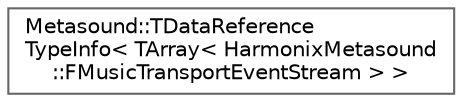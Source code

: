 digraph "Graphical Class Hierarchy"
{
 // INTERACTIVE_SVG=YES
 // LATEX_PDF_SIZE
  bgcolor="transparent";
  edge [fontname=Helvetica,fontsize=10,labelfontname=Helvetica,labelfontsize=10];
  node [fontname=Helvetica,fontsize=10,shape=box,height=0.2,width=0.4];
  rankdir="LR";
  Node0 [id="Node000000",label="Metasound::TDataReference\lTypeInfo\< TArray\< HarmonixMetasound\l::FMusicTransportEventStream \> \>",height=0.2,width=0.4,color="grey40", fillcolor="white", style="filled",URL="$de/dbc/struct_1_1Metasound_1_1TDataReferenceTypeInfo_3_01TArray_3_01HarmonixMetasound_1_1FMusicTransportEventStream_01_4_01_4.html",tooltip=" "];
}
